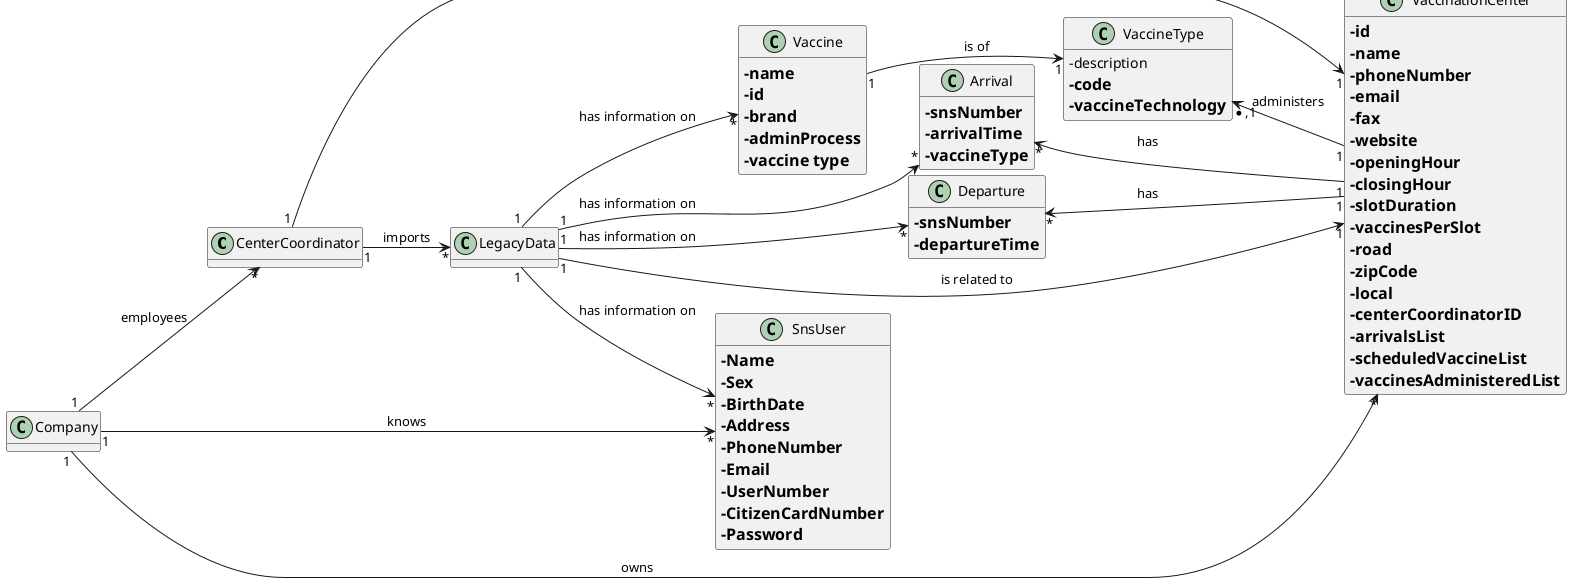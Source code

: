 @startuml
!pragma layout smetana

hide methods
left to right direction
skinparam classAttributeIconSize 0


class CenterCoordinator


class VaccinationCenter {
==-id
==-name
==-phoneNumber
==-email
==-fax
==-website
==-openingHour
==-closingHour
==-slotDuration
==-vaccinesPerSlot
==-road
==-zipCode
==-local
==-centerCoordinatorID
==-arrivalsList
==-scheduledVaccineList
==-vaccinesAdministeredList
}

class SnsUser {
==-Name
==-Sex
==-BirthDate
==-Address
==-PhoneNumber
==-Email
==-UserNumber
==-CitizenCardNumber
==-Password
}


class VaccineType{
-description
==-code
==-vaccineTechnology
}

class Vaccine {
==-name
==-id
==-brand
==-adminProcess
==-vaccine type
}

class Arrival {
==-snsNumber
==-arrivalTime
==-vaccineType
}

class Departure {
==-snsNumber
==-departureTime
}

Company "1" ---> "*" VaccinationCenter : owns >
Company "1" -d-> "*" CenterCoordinator : employees >
Company "1" -r-> "*" SnsUser : knows >

CenterCoordinator "1" --> "1" VaccinationCenter : coordinates >
CenterCoordinator "1" --> "*" LegacyData: imports

VaccinationCenter "1" -u-> "*" Arrival : has >
VaccinationCenter "1" -u-> "*" Departure : has >
VaccinationCenter "1" -u-> "*,1" VaccineType: administers >

Vaccine "1" --> "1" VaccineType : is of >

LegacyData "1" --> "1" VaccinationCenter: is related to
LegacyData "1" --> "*" SnsUser : has information on
LegacyData "1" --> "*" Arrival : has information on
LegacyData "1" --> "*" Departure : has information on
LegacyData "1" --> "*" Vaccine : has information on

@enduml